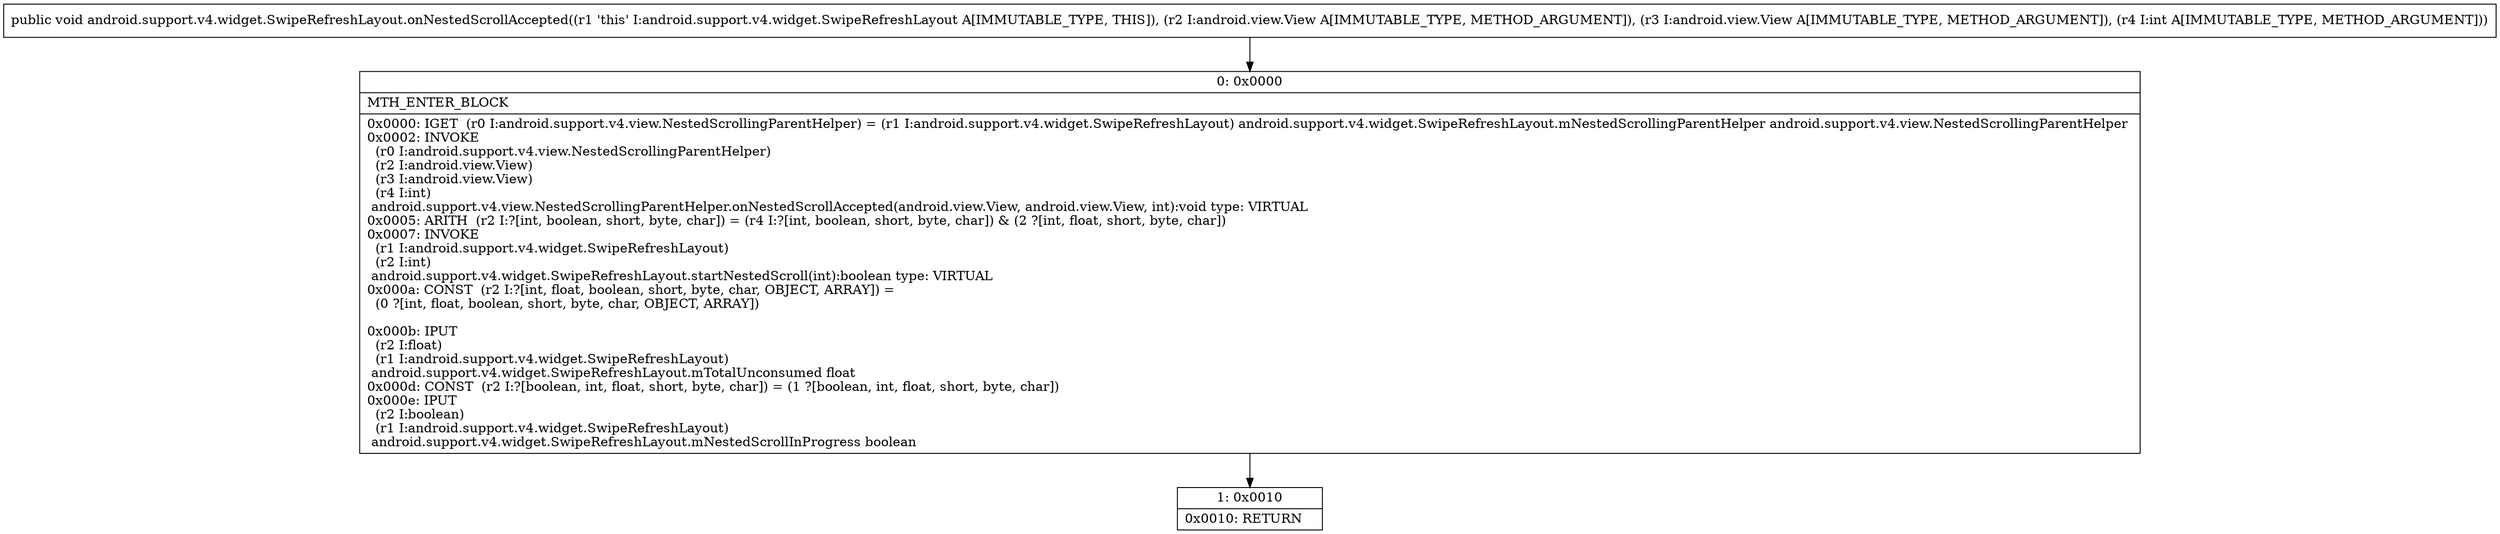 digraph "CFG forandroid.support.v4.widget.SwipeRefreshLayout.onNestedScrollAccepted(Landroid\/view\/View;Landroid\/view\/View;I)V" {
Node_0 [shape=record,label="{0\:\ 0x0000|MTH_ENTER_BLOCK\l|0x0000: IGET  (r0 I:android.support.v4.view.NestedScrollingParentHelper) = (r1 I:android.support.v4.widget.SwipeRefreshLayout) android.support.v4.widget.SwipeRefreshLayout.mNestedScrollingParentHelper android.support.v4.view.NestedScrollingParentHelper \l0x0002: INVOKE  \l  (r0 I:android.support.v4.view.NestedScrollingParentHelper)\l  (r2 I:android.view.View)\l  (r3 I:android.view.View)\l  (r4 I:int)\l android.support.v4.view.NestedScrollingParentHelper.onNestedScrollAccepted(android.view.View, android.view.View, int):void type: VIRTUAL \l0x0005: ARITH  (r2 I:?[int, boolean, short, byte, char]) = (r4 I:?[int, boolean, short, byte, char]) & (2 ?[int, float, short, byte, char]) \l0x0007: INVOKE  \l  (r1 I:android.support.v4.widget.SwipeRefreshLayout)\l  (r2 I:int)\l android.support.v4.widget.SwipeRefreshLayout.startNestedScroll(int):boolean type: VIRTUAL \l0x000a: CONST  (r2 I:?[int, float, boolean, short, byte, char, OBJECT, ARRAY]) = \l  (0 ?[int, float, boolean, short, byte, char, OBJECT, ARRAY])\l \l0x000b: IPUT  \l  (r2 I:float)\l  (r1 I:android.support.v4.widget.SwipeRefreshLayout)\l android.support.v4.widget.SwipeRefreshLayout.mTotalUnconsumed float \l0x000d: CONST  (r2 I:?[boolean, int, float, short, byte, char]) = (1 ?[boolean, int, float, short, byte, char]) \l0x000e: IPUT  \l  (r2 I:boolean)\l  (r1 I:android.support.v4.widget.SwipeRefreshLayout)\l android.support.v4.widget.SwipeRefreshLayout.mNestedScrollInProgress boolean \l}"];
Node_1 [shape=record,label="{1\:\ 0x0010|0x0010: RETURN   \l}"];
MethodNode[shape=record,label="{public void android.support.v4.widget.SwipeRefreshLayout.onNestedScrollAccepted((r1 'this' I:android.support.v4.widget.SwipeRefreshLayout A[IMMUTABLE_TYPE, THIS]), (r2 I:android.view.View A[IMMUTABLE_TYPE, METHOD_ARGUMENT]), (r3 I:android.view.View A[IMMUTABLE_TYPE, METHOD_ARGUMENT]), (r4 I:int A[IMMUTABLE_TYPE, METHOD_ARGUMENT])) }"];
MethodNode -> Node_0;
Node_0 -> Node_1;
}

